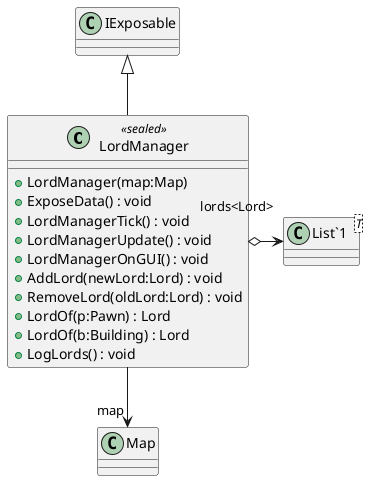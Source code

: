 @startuml
class LordManager <<sealed>> {
    + LordManager(map:Map)
    + ExposeData() : void
    + LordManagerTick() : void
    + LordManagerUpdate() : void
    + LordManagerOnGUI() : void
    + AddLord(newLord:Lord) : void
    + RemoveLord(oldLord:Lord) : void
    + LordOf(p:Pawn) : Lord
    + LordOf(b:Building) : Lord
    + LogLords() : void
}
class "List`1"<T> {
}
IExposable <|-- LordManager
LordManager --> "map" Map
LordManager o-> "lords<Lord>" "List`1"
@enduml
